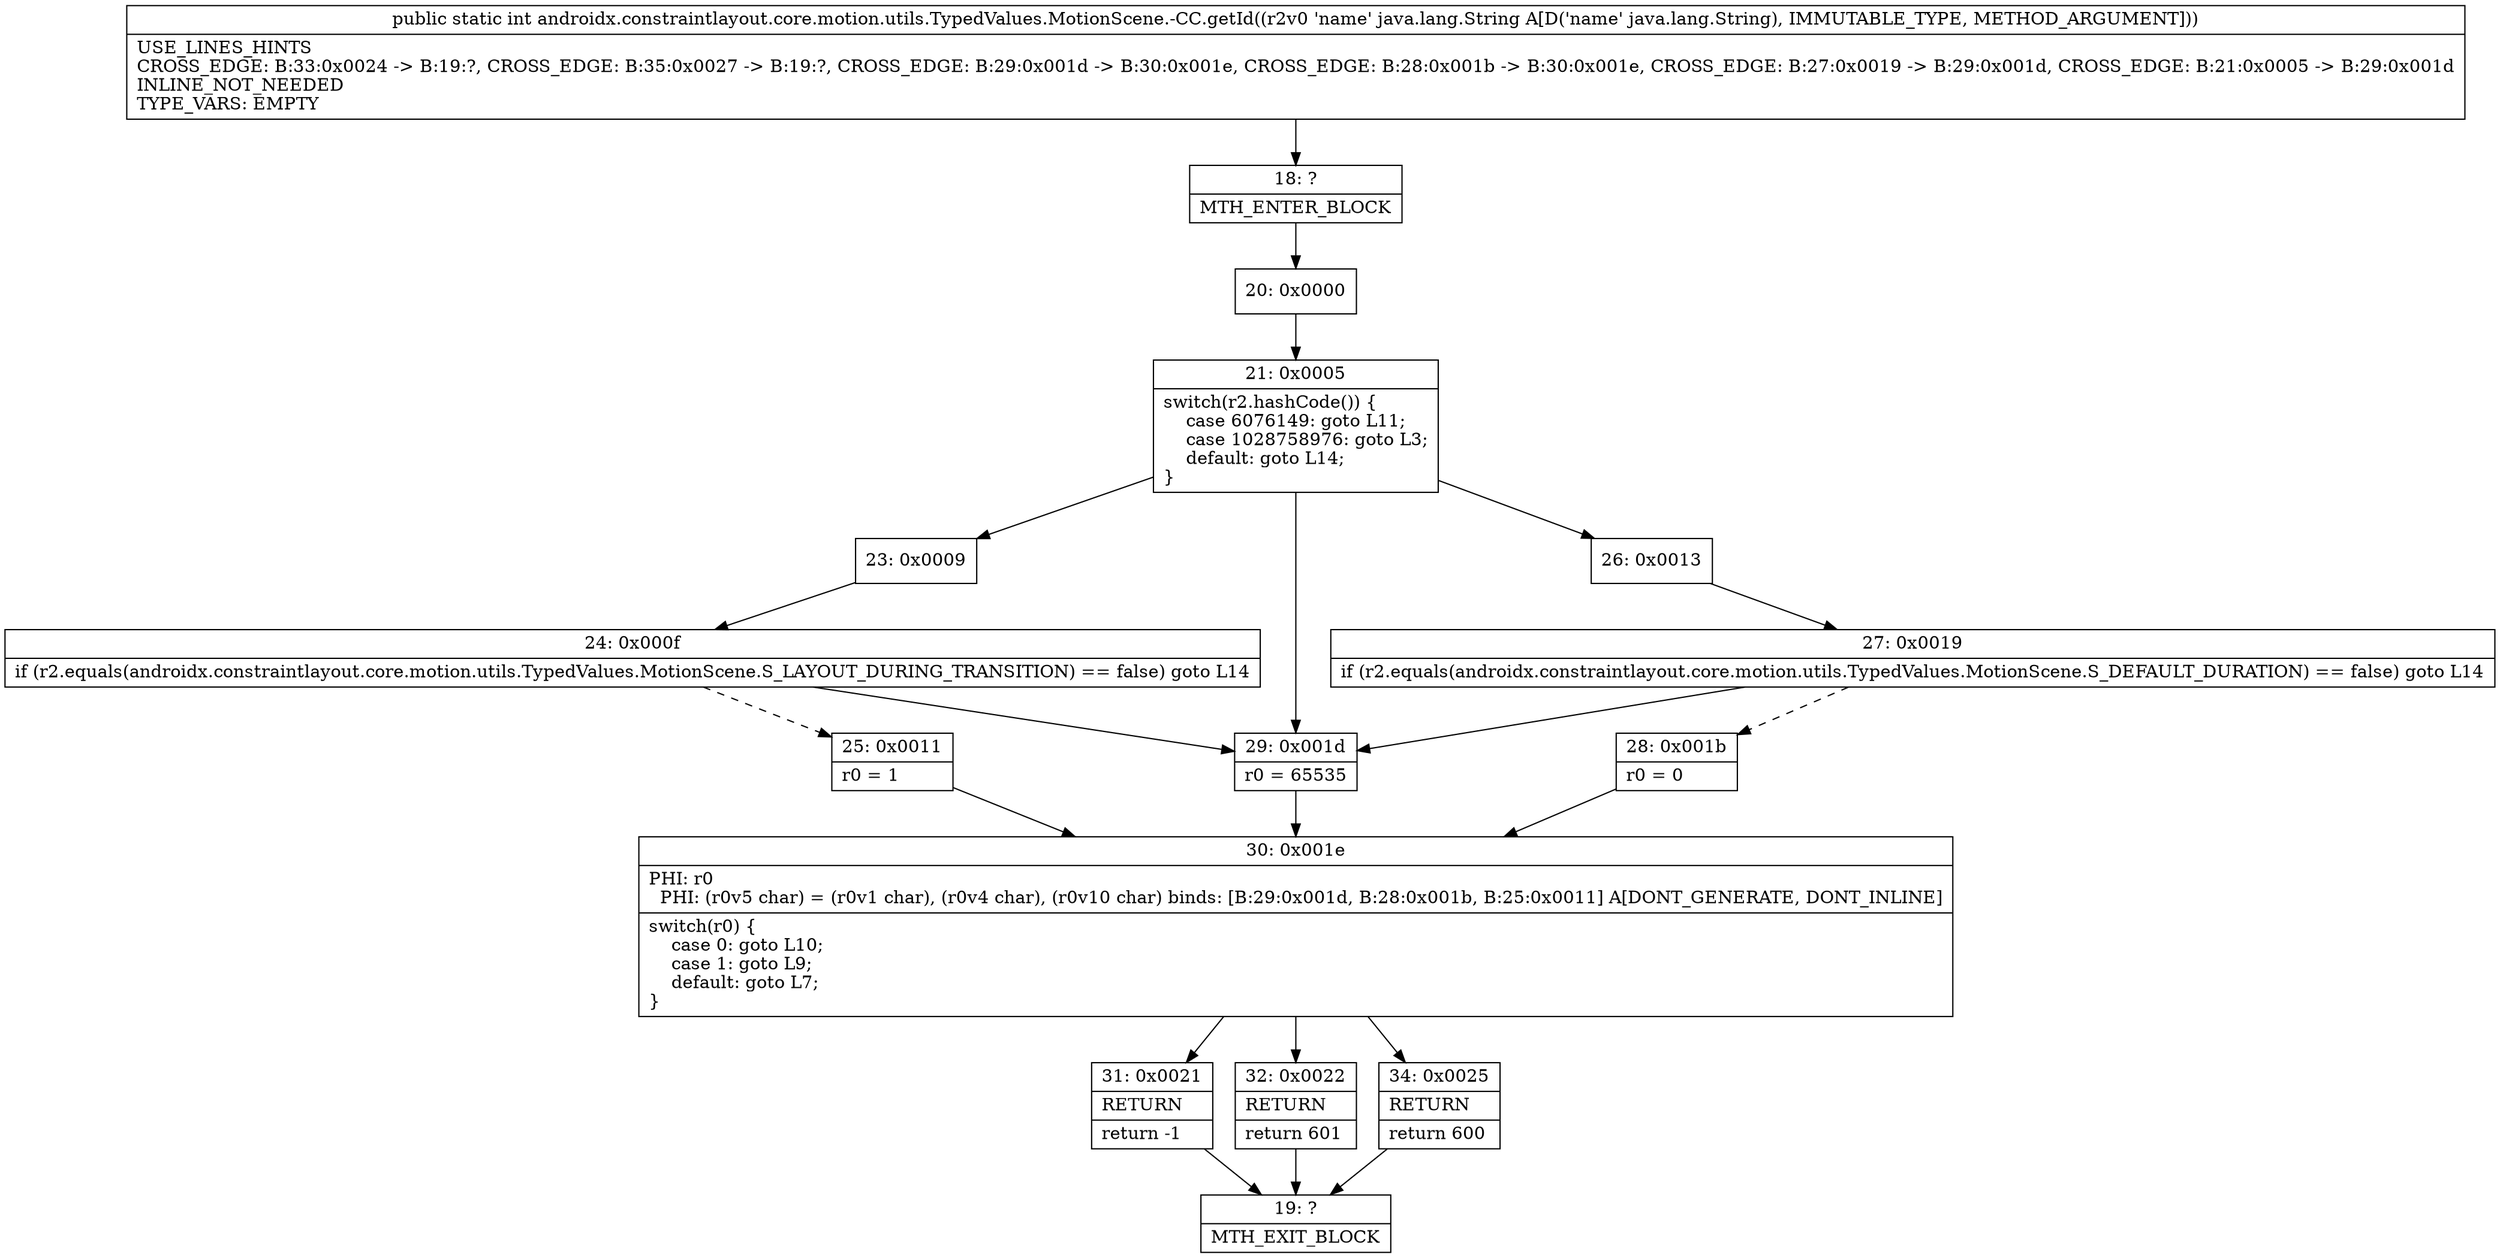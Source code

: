 digraph "CFG forandroidx.constraintlayout.core.motion.utils.TypedValues.MotionScene.\-CC.getId(Ljava\/lang\/String;)I" {
Node_18 [shape=record,label="{18\:\ ?|MTH_ENTER_BLOCK\l}"];
Node_20 [shape=record,label="{20\:\ 0x0000}"];
Node_21 [shape=record,label="{21\:\ 0x0005|switch(r2.hashCode()) \{\l    case 6076149: goto L11;\l    case 1028758976: goto L3;\l    default: goto L14;\l\}\l}"];
Node_23 [shape=record,label="{23\:\ 0x0009}"];
Node_24 [shape=record,label="{24\:\ 0x000f|if (r2.equals(androidx.constraintlayout.core.motion.utils.TypedValues.MotionScene.S_LAYOUT_DURING_TRANSITION) == false) goto L14\l}"];
Node_25 [shape=record,label="{25\:\ 0x0011|r0 = 1\l}"];
Node_30 [shape=record,label="{30\:\ 0x001e|PHI: r0 \l  PHI: (r0v5 char) = (r0v1 char), (r0v4 char), (r0v10 char) binds: [B:29:0x001d, B:28:0x001b, B:25:0x0011] A[DONT_GENERATE, DONT_INLINE]\l|switch(r0) \{\l    case 0: goto L10;\l    case 1: goto L9;\l    default: goto L7;\l\}\l}"];
Node_31 [shape=record,label="{31\:\ 0x0021|RETURN\l|return \-1\l}"];
Node_19 [shape=record,label="{19\:\ ?|MTH_EXIT_BLOCK\l}"];
Node_32 [shape=record,label="{32\:\ 0x0022|RETURN\l|return 601\l}"];
Node_34 [shape=record,label="{34\:\ 0x0025|RETURN\l|return 600\l}"];
Node_26 [shape=record,label="{26\:\ 0x0013}"];
Node_27 [shape=record,label="{27\:\ 0x0019|if (r2.equals(androidx.constraintlayout.core.motion.utils.TypedValues.MotionScene.S_DEFAULT_DURATION) == false) goto L14\l}"];
Node_28 [shape=record,label="{28\:\ 0x001b|r0 = 0\l}"];
Node_29 [shape=record,label="{29\:\ 0x001d|r0 = 65535\l}"];
MethodNode[shape=record,label="{public static int androidx.constraintlayout.core.motion.utils.TypedValues.MotionScene.\-CC.getId((r2v0 'name' java.lang.String A[D('name' java.lang.String), IMMUTABLE_TYPE, METHOD_ARGUMENT]))  | USE_LINES_HINTS\lCROSS_EDGE: B:33:0x0024 \-\> B:19:?, CROSS_EDGE: B:35:0x0027 \-\> B:19:?, CROSS_EDGE: B:29:0x001d \-\> B:30:0x001e, CROSS_EDGE: B:28:0x001b \-\> B:30:0x001e, CROSS_EDGE: B:27:0x0019 \-\> B:29:0x001d, CROSS_EDGE: B:21:0x0005 \-\> B:29:0x001d\lINLINE_NOT_NEEDED\lTYPE_VARS: EMPTY\l}"];
MethodNode -> Node_18;Node_18 -> Node_20;
Node_20 -> Node_21;
Node_21 -> Node_23;
Node_21 -> Node_26;
Node_21 -> Node_29;
Node_23 -> Node_24;
Node_24 -> Node_25[style=dashed];
Node_24 -> Node_29;
Node_25 -> Node_30;
Node_30 -> Node_31;
Node_30 -> Node_32;
Node_30 -> Node_34;
Node_31 -> Node_19;
Node_32 -> Node_19;
Node_34 -> Node_19;
Node_26 -> Node_27;
Node_27 -> Node_28[style=dashed];
Node_27 -> Node_29;
Node_28 -> Node_30;
Node_29 -> Node_30;
}

